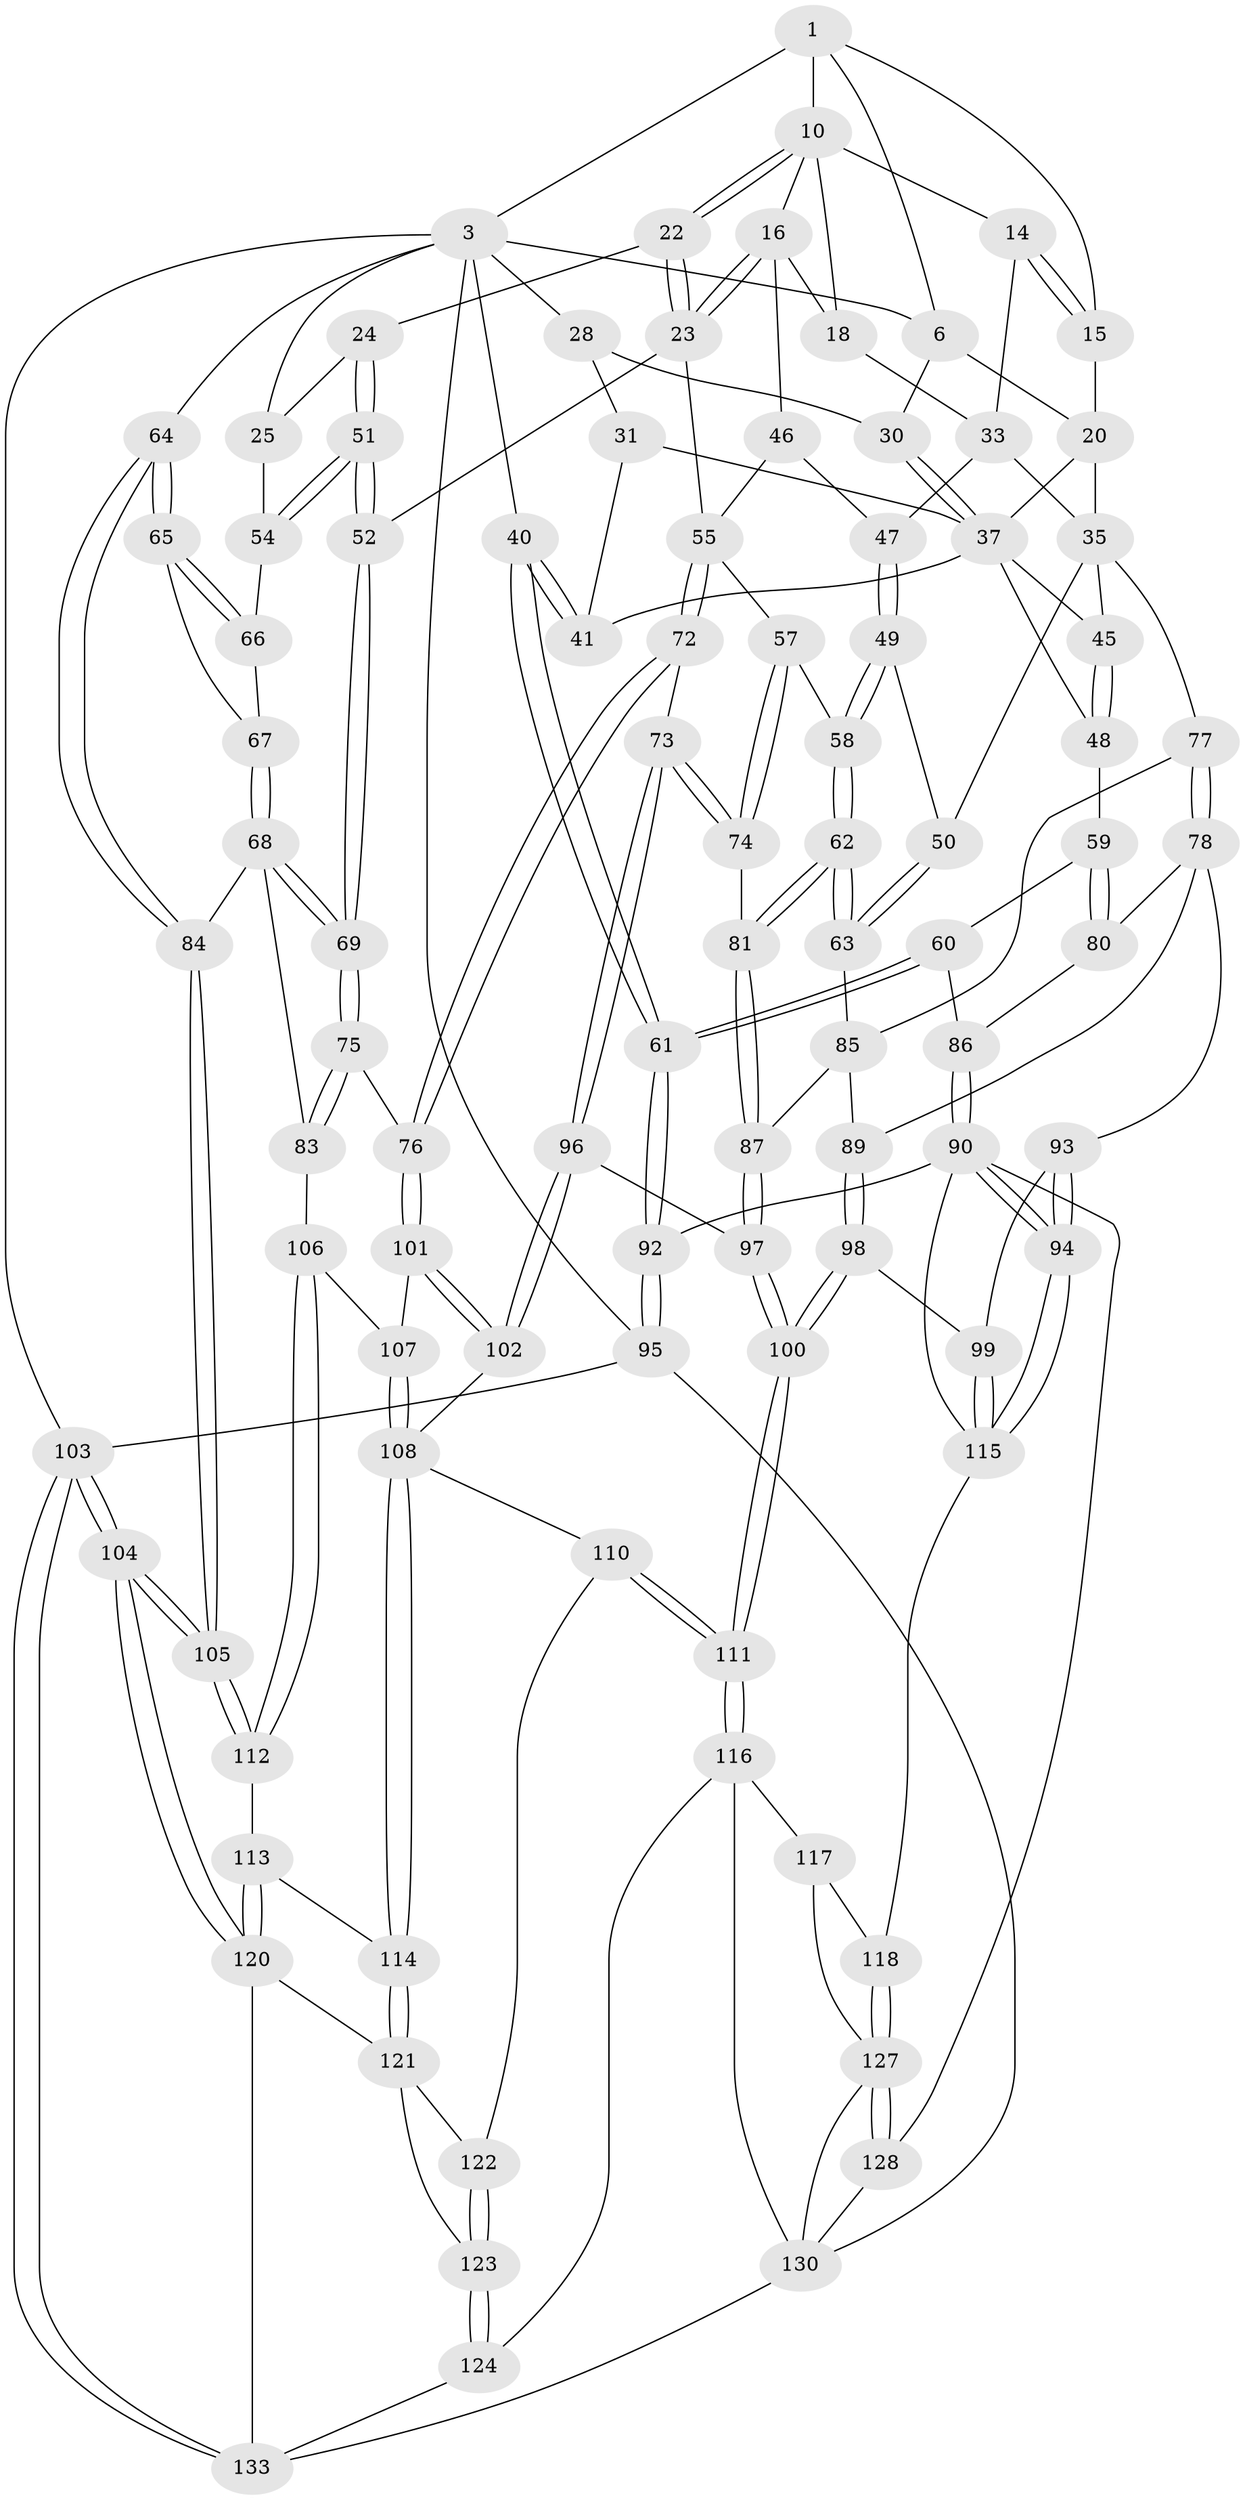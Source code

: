 // original degree distribution, {3: 0.014705882352941176, 4: 0.2647058823529412, 6: 0.25, 5: 0.47058823529411764}
// Generated by graph-tools (version 1.1) at 2025/21/03/04/25 18:21:07]
// undirected, 95 vertices, 226 edges
graph export_dot {
graph [start="1"]
  node [color=gray90,style=filled];
  1 [pos="+0.5088216162372815+0",super="+2+7"];
  3 [pos="+1+0",super="+26+4"];
  6 [pos="+0.3519408382855053+0",super="+9"];
  10 [pos="+0.7879888722249982+0.08350382078207501",super="+11"];
  14 [pos="+0.46985374759036497+0.15225890525794178",super="+27"];
  15 [pos="+0.4382463955363873+0.13803831151580204",super="+19"];
  16 [pos="+0.6053758525410031+0.2441281984807634",super="+17"];
  18 [pos="+0.5554896921499666+0.18878185978012763"];
  20 [pos="+0.2622340297272141+0.14812034813965425",super="+36"];
  22 [pos="+0.8588932864361898+0.1744142038167433"];
  23 [pos="+0.6995379851540768+0.31912274836709525",super="+53"];
  24 [pos="+0.9026682529217015+0.17925088785531038"];
  25 [pos="+0.9723346322298887+0.1710848881280144"];
  28 [pos="+0.08168429192002025+0.054765977144203275",super="+29"];
  30 [pos="+0.23374419470055957+0.13525322560152592"];
  31 [pos="+0.0977003661199076+0.2334232076486996",super="+32"];
  33 [pos="+0.38913604005433233+0.2605789101991609",super="+34"];
  35 [pos="+0.3037687542640549+0.24499285938038462",super="+43"];
  37 [pos="+0.18539158545542703+0.27731606973725775",super="+39+38"];
  40 [pos="+0+0.3036332029060148"];
  41 [pos="+0+0.2857146811740874"];
  45 [pos="+0.2661641738411737+0.40901585192702217"];
  46 [pos="+0.47964824284126995+0.32192971685301003"];
  47 [pos="+0.40953810764905113+0.32664064593485126"];
  48 [pos="+0.11511615152867387+0.4024710306059467"];
  49 [pos="+0.38512924989078007+0.3633126873334111"];
  50 [pos="+0.3834624917565086+0.3640970600030309"];
  51 [pos="+0.884892568459462+0.3866297371875675"];
  52 [pos="+0.7893932432247924+0.44687822195644994"];
  54 [pos="+0.9528060042525661+0.3898032862312981"];
  55 [pos="+0.6735198955473797+0.3654089233667967",super="+56"];
  57 [pos="+0.5161230813234372+0.43412043408542794"];
  58 [pos="+0.4466416511424743+0.45403619933003114"];
  59 [pos="+0.11471981258618187+0.40298716187726996"];
  60 [pos="+0+0.4464033821682467"];
  61 [pos="+0+0.4323934790557504"];
  62 [pos="+0.41662723346297525+0.5024341636752976"];
  63 [pos="+0.38980611709904556+0.49685214765319047"];
  64 [pos="+1+0.38968866153801607"];
  65 [pos="+1+0.38976424896678014"];
  66 [pos="+0.9533910362521564+0.39022630079282183"];
  67 [pos="+0.9540254133336535+0.4102641438113779",super="+70"];
  68 [pos="+0.9462583318015826+0.47393327674858",super="+71"];
  69 [pos="+0.8025600859436681+0.5129954087614741"];
  72 [pos="+0.5939817071642571+0.5410042299844282"];
  73 [pos="+0.5910897860998812+0.5423643866823353"];
  74 [pos="+0.5442375624630752+0.49628367428770037"];
  75 [pos="+0.8010442651184144+0.5280362970058224"];
  76 [pos="+0.733397695133974+0.5519919508191503"];
  77 [pos="+0.287959920753053+0.47418866709160173"];
  78 [pos="+0.2603136569878299+0.5250547995805429",super="+79"];
  80 [pos="+0.1216663821983397+0.521046590781261"];
  81 [pos="+0.4345211417965756+0.5453121190186587"];
  83 [pos="+0.8423820547256495+0.6008926468611685"];
  84 [pos="+1+0.7585643828296809"];
  85 [pos="+0.31100999158439113+0.4833853334623867",super="+88"];
  86 [pos="+0.057707291607483564+0.5453619380258992"];
  87 [pos="+0.44085781848850764+0.6306369643499156"];
  89 [pos="+0.3025668054999946+0.5844322592435137"];
  90 [pos="+0+0.7681068616403629",super="+91"];
  92 [pos="+0+0.8191140074916885"];
  93 [pos="+0.18016144434679424+0.6156728774768445"];
  94 [pos="+0.04148939912904973+0.7416815581374767"];
  95 [pos="+0+1"];
  96 [pos="+0.5626965024446683+0.6101589818641071"];
  97 [pos="+0.44114580590658625+0.6313547331109111"];
  98 [pos="+0.306624038052222+0.6838137000789662"];
  99 [pos="+0.2803454057465819+0.6912975863202555"];
  100 [pos="+0.41236949769750625+0.6934288662574324"];
  101 [pos="+0.6714131083184746+0.6490472741885491"];
  102 [pos="+0.6052590374470994+0.6666609243373922"];
  103 [pos="+1+1"];
  104 [pos="+1+1"];
  105 [pos="+1+1"];
  106 [pos="+0.7997108692180465+0.6660828994289061"];
  107 [pos="+0.7163340791471665+0.6817462596772623"];
  108 [pos="+0.6719750325130801+0.8004065615557807",super="+109"];
  110 [pos="+0.5336319732267619+0.7794857076313619"];
  111 [pos="+0.4379107314660703+0.7745945460249376"];
  112 [pos="+0.7940412813480524+0.7131224176373093"];
  113 [pos="+0.7706175094244492+0.7549957394245246"];
  114 [pos="+0.6754495112230833+0.8044920669767823"];
  115 [pos="+0.23320215637597694+0.7904345725350108",super="+119"];
  116 [pos="+0.4287498840713435+0.7940577500457068",super="+125"];
  117 [pos="+0.3808682033706082+0.821772025599625"];
  118 [pos="+0.25108535488482997+0.8092217243270333"];
  120 [pos="+0.9809620906635425+0.9699141143811633",super="+131"];
  121 [pos="+0.6814759725742635+0.8353713383292181",super="+132"];
  122 [pos="+0.5509950133299569+0.8566301334630378"];
  123 [pos="+0.5553556787281163+0.9266980567037701"];
  124 [pos="+0.5155857105510763+0.9823430229141855"];
  127 [pos="+0.2984644543674637+0.9212924339801374",super="+129"];
  128 [pos="+0.16990386665748017+0.9539866605760751"];
  130 [pos="+0.33724336873796584+0.940376235384924",super="+135"];
  133 [pos="+0.6472221645723106+1",super="+134"];
  1 -- 10 [weight=2];
  1 -- 3;
  1 -- 15;
  1 -- 6;
  3 -- 103;
  3 -- 64;
  3 -- 25;
  3 -- 6;
  3 -- 40;
  3 -- 28;
  3 -- 95;
  6 -- 20;
  6 -- 30;
  10 -- 22;
  10 -- 22;
  10 -- 16;
  10 -- 18;
  10 -- 14;
  14 -- 15 [weight=2];
  14 -- 15;
  14 -- 33;
  15 -- 20;
  16 -- 23;
  16 -- 23;
  16 -- 18;
  16 -- 46;
  18 -- 33;
  20 -- 35;
  20 -- 37;
  22 -- 23;
  22 -- 23;
  22 -- 24;
  23 -- 52;
  23 -- 55;
  24 -- 25;
  24 -- 51;
  24 -- 51;
  25 -- 54;
  28 -- 31 [weight=2];
  28 -- 30;
  30 -- 37;
  30 -- 37;
  31 -- 41;
  31 -- 37;
  33 -- 35;
  33 -- 47;
  35 -- 45;
  35 -- 50;
  35 -- 77;
  37 -- 45;
  37 -- 48;
  37 -- 41;
  40 -- 41;
  40 -- 41;
  40 -- 61;
  40 -- 61;
  45 -- 48;
  45 -- 48;
  46 -- 47;
  46 -- 55;
  47 -- 49;
  47 -- 49;
  48 -- 59;
  49 -- 50;
  49 -- 58;
  49 -- 58;
  50 -- 63;
  50 -- 63;
  51 -- 52;
  51 -- 52;
  51 -- 54;
  51 -- 54;
  52 -- 69;
  52 -- 69;
  54 -- 66;
  55 -- 72;
  55 -- 72;
  55 -- 57;
  57 -- 58;
  57 -- 74;
  57 -- 74;
  58 -- 62;
  58 -- 62;
  59 -- 60;
  59 -- 80;
  59 -- 80;
  60 -- 61;
  60 -- 61;
  60 -- 86;
  61 -- 92;
  61 -- 92;
  62 -- 63;
  62 -- 63;
  62 -- 81;
  62 -- 81;
  63 -- 85;
  64 -- 65;
  64 -- 65;
  64 -- 84;
  64 -- 84;
  65 -- 66;
  65 -- 66;
  65 -- 67;
  66 -- 67;
  67 -- 68 [weight=2];
  67 -- 68;
  68 -- 69;
  68 -- 69;
  68 -- 83;
  68 -- 84;
  69 -- 75;
  69 -- 75;
  72 -- 73;
  72 -- 76;
  72 -- 76;
  73 -- 74;
  73 -- 74;
  73 -- 96;
  73 -- 96;
  74 -- 81;
  75 -- 76;
  75 -- 83;
  75 -- 83;
  76 -- 101;
  76 -- 101;
  77 -- 78;
  77 -- 78;
  77 -- 85;
  78 -- 89;
  78 -- 80;
  78 -- 93;
  80 -- 86;
  81 -- 87;
  81 -- 87;
  83 -- 106;
  84 -- 105;
  84 -- 105;
  85 -- 89;
  85 -- 87;
  86 -- 90;
  86 -- 90;
  87 -- 97;
  87 -- 97;
  89 -- 98;
  89 -- 98;
  90 -- 94;
  90 -- 94;
  90 -- 128;
  90 -- 115;
  90 -- 92;
  92 -- 95;
  92 -- 95;
  93 -- 94;
  93 -- 94;
  93 -- 99;
  94 -- 115;
  94 -- 115;
  95 -- 103;
  95 -- 130;
  96 -- 97;
  96 -- 102;
  96 -- 102;
  97 -- 100;
  97 -- 100;
  98 -- 99;
  98 -- 100;
  98 -- 100;
  99 -- 115;
  99 -- 115;
  100 -- 111;
  100 -- 111;
  101 -- 102;
  101 -- 102;
  101 -- 107;
  102 -- 108;
  103 -- 104;
  103 -- 104;
  103 -- 133;
  103 -- 133;
  104 -- 105;
  104 -- 105;
  104 -- 120;
  104 -- 120;
  105 -- 112;
  105 -- 112;
  106 -- 107;
  106 -- 112;
  106 -- 112;
  107 -- 108;
  107 -- 108;
  108 -- 114;
  108 -- 114;
  108 -- 110;
  110 -- 111;
  110 -- 111;
  110 -- 122;
  111 -- 116;
  111 -- 116;
  112 -- 113;
  113 -- 114;
  113 -- 120;
  113 -- 120;
  114 -- 121;
  114 -- 121;
  115 -- 118;
  116 -- 117;
  116 -- 124;
  116 -- 130;
  117 -- 118;
  117 -- 127;
  118 -- 127;
  118 -- 127;
  120 -- 121;
  120 -- 133;
  121 -- 122;
  121 -- 123;
  122 -- 123;
  122 -- 123;
  123 -- 124;
  123 -- 124;
  124 -- 133;
  127 -- 128;
  127 -- 128;
  127 -- 130;
  128 -- 130;
  130 -- 133;
}
